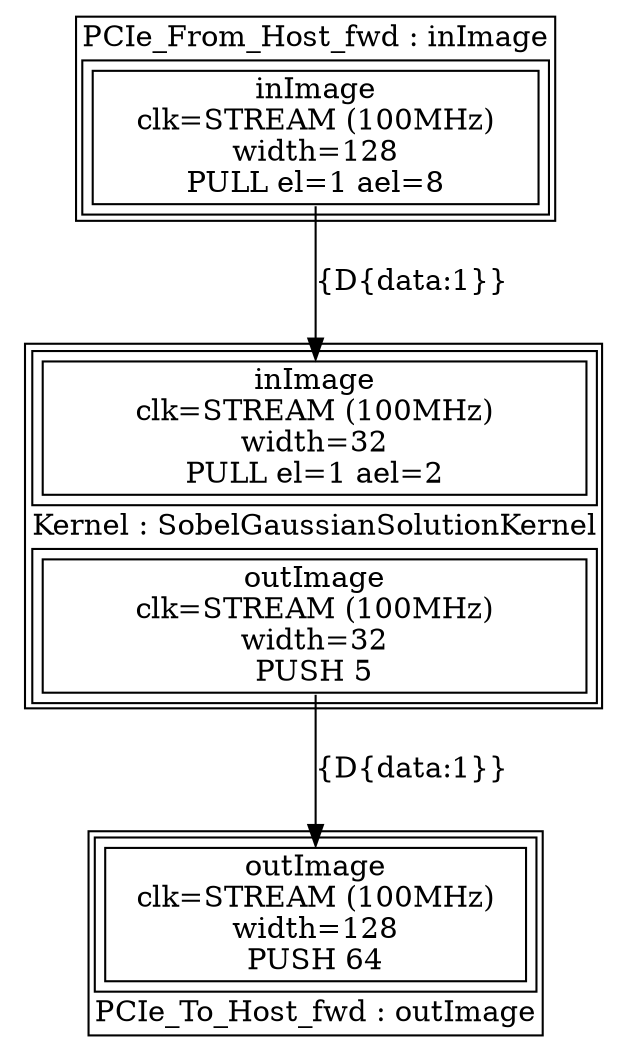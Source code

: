 digraph manager_compiler_graph {
SobelGaussianSolutionKernel[shape=plaintext, label=<<TABLE  BORDER="1" CELLPADDING="1" CELLSPACING="1"><TR><TD BGCOLOR="white" BORDER="0" PORT="inputs" ROWSPAN="1" COLSPAN="1"><TABLE  BORDER="1" CELLPADDING="1" CELLSPACING="4"><TR><TD BGCOLOR="white" BORDER="1" PORT="inImage" ROWSPAN="1" COLSPAN="1">inImage<BR/>clk=STREAM (100MHz)<BR/>width=32<BR/>PULL el=1 ael=2</TD></TR></TABLE></TD></TR><TR><TD BGCOLOR="white" BORDER="0" PORT="node_info" ROWSPAN="1" COLSPAN="1">Kernel : SobelGaussianSolutionKernel</TD></TR><TR><TD BGCOLOR="white" BORDER="0" PORT="outputs" ROWSPAN="1" COLSPAN="1"><TABLE  BORDER="1" CELLPADDING="1" CELLSPACING="4"><TR><TD BGCOLOR="white" BORDER="1" PORT="outImage" ROWSPAN="1" COLSPAN="1">outImage<BR/>clk=STREAM (100MHz)<BR/>width=32<BR/>PUSH 5</TD></TR></TABLE></TD></TR></TABLE>>];
inImage[shape=plaintext, label=<<TABLE  BORDER="1" CELLPADDING="1" CELLSPACING="1"><TR><TD BGCOLOR="white" BORDER="0" PORT="node_info" ROWSPAN="1" COLSPAN="1">PCIe_From_Host_fwd : inImage</TD></TR><TR><TD BGCOLOR="white" BORDER="0" PORT="outputs" ROWSPAN="1" COLSPAN="1"><TABLE  BORDER="1" CELLPADDING="1" CELLSPACING="4"><TR><TD BGCOLOR="white" BORDER="1" PORT="inImage" ROWSPAN="1" COLSPAN="1">inImage<BR/>clk=STREAM (100MHz)<BR/>width=128<BR/>PULL el=1 ael=8</TD></TR></TABLE></TD></TR></TABLE>>];
outImage[shape=plaintext, label=<<TABLE  BORDER="1" CELLPADDING="1" CELLSPACING="1"><TR><TD BGCOLOR="white" BORDER="0" PORT="inputs" ROWSPAN="1" COLSPAN="1"><TABLE  BORDER="1" CELLPADDING="1" CELLSPACING="4"><TR><TD BGCOLOR="white" BORDER="1" PORT="outImage" ROWSPAN="1" COLSPAN="1">outImage<BR/>clk=STREAM (100MHz)<BR/>width=128<BR/>PUSH 64</TD></TR></TABLE></TD></TR><TR><TD BGCOLOR="white" BORDER="0" PORT="node_info" ROWSPAN="1" COLSPAN="1">PCIe_To_Host_fwd : outImage</TD></TR></TABLE>>];
inImage -> SobelGaussianSolutionKernel [headport="inImage" tailport="inImage" label="{D{data:1}}"]
SobelGaussianSolutionKernel -> outImage [headport="outImage" tailport="outImage" label="{D{data:1}}"]
}
